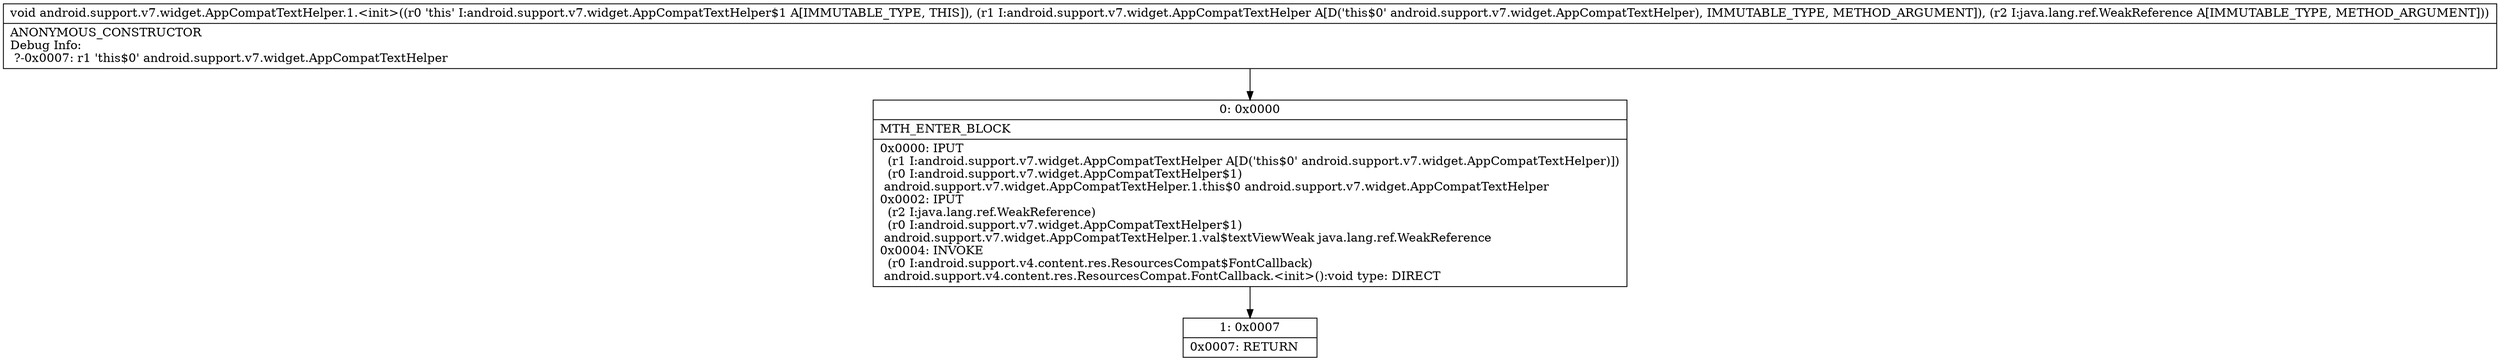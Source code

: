 digraph "CFG forandroid.support.v7.widget.AppCompatTextHelper.1.\<init\>(Landroid\/support\/v7\/widget\/AppCompatTextHelper;Ljava\/lang\/ref\/WeakReference;)V" {
Node_0 [shape=record,label="{0\:\ 0x0000|MTH_ENTER_BLOCK\l|0x0000: IPUT  \l  (r1 I:android.support.v7.widget.AppCompatTextHelper A[D('this$0' android.support.v7.widget.AppCompatTextHelper)])\l  (r0 I:android.support.v7.widget.AppCompatTextHelper$1)\l android.support.v7.widget.AppCompatTextHelper.1.this$0 android.support.v7.widget.AppCompatTextHelper \l0x0002: IPUT  \l  (r2 I:java.lang.ref.WeakReference)\l  (r0 I:android.support.v7.widget.AppCompatTextHelper$1)\l android.support.v7.widget.AppCompatTextHelper.1.val$textViewWeak java.lang.ref.WeakReference \l0x0004: INVOKE  \l  (r0 I:android.support.v4.content.res.ResourcesCompat$FontCallback)\l android.support.v4.content.res.ResourcesCompat.FontCallback.\<init\>():void type: DIRECT \l}"];
Node_1 [shape=record,label="{1\:\ 0x0007|0x0007: RETURN   \l}"];
MethodNode[shape=record,label="{void android.support.v7.widget.AppCompatTextHelper.1.\<init\>((r0 'this' I:android.support.v7.widget.AppCompatTextHelper$1 A[IMMUTABLE_TYPE, THIS]), (r1 I:android.support.v7.widget.AppCompatTextHelper A[D('this$0' android.support.v7.widget.AppCompatTextHelper), IMMUTABLE_TYPE, METHOD_ARGUMENT]), (r2 I:java.lang.ref.WeakReference A[IMMUTABLE_TYPE, METHOD_ARGUMENT]))  | ANONYMOUS_CONSTRUCTOR\lDebug Info:\l  ?\-0x0007: r1 'this$0' android.support.v7.widget.AppCompatTextHelper\l}"];
MethodNode -> Node_0;
Node_0 -> Node_1;
}


